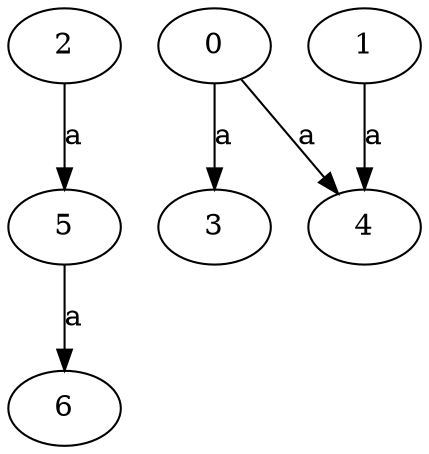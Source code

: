 strict digraph  {
2;
3;
4;
0;
1;
5;
6;
2 -> 5  [label=a];
0 -> 3  [label=a];
0 -> 4  [label=a];
1 -> 4  [label=a];
5 -> 6  [label=a];
}
